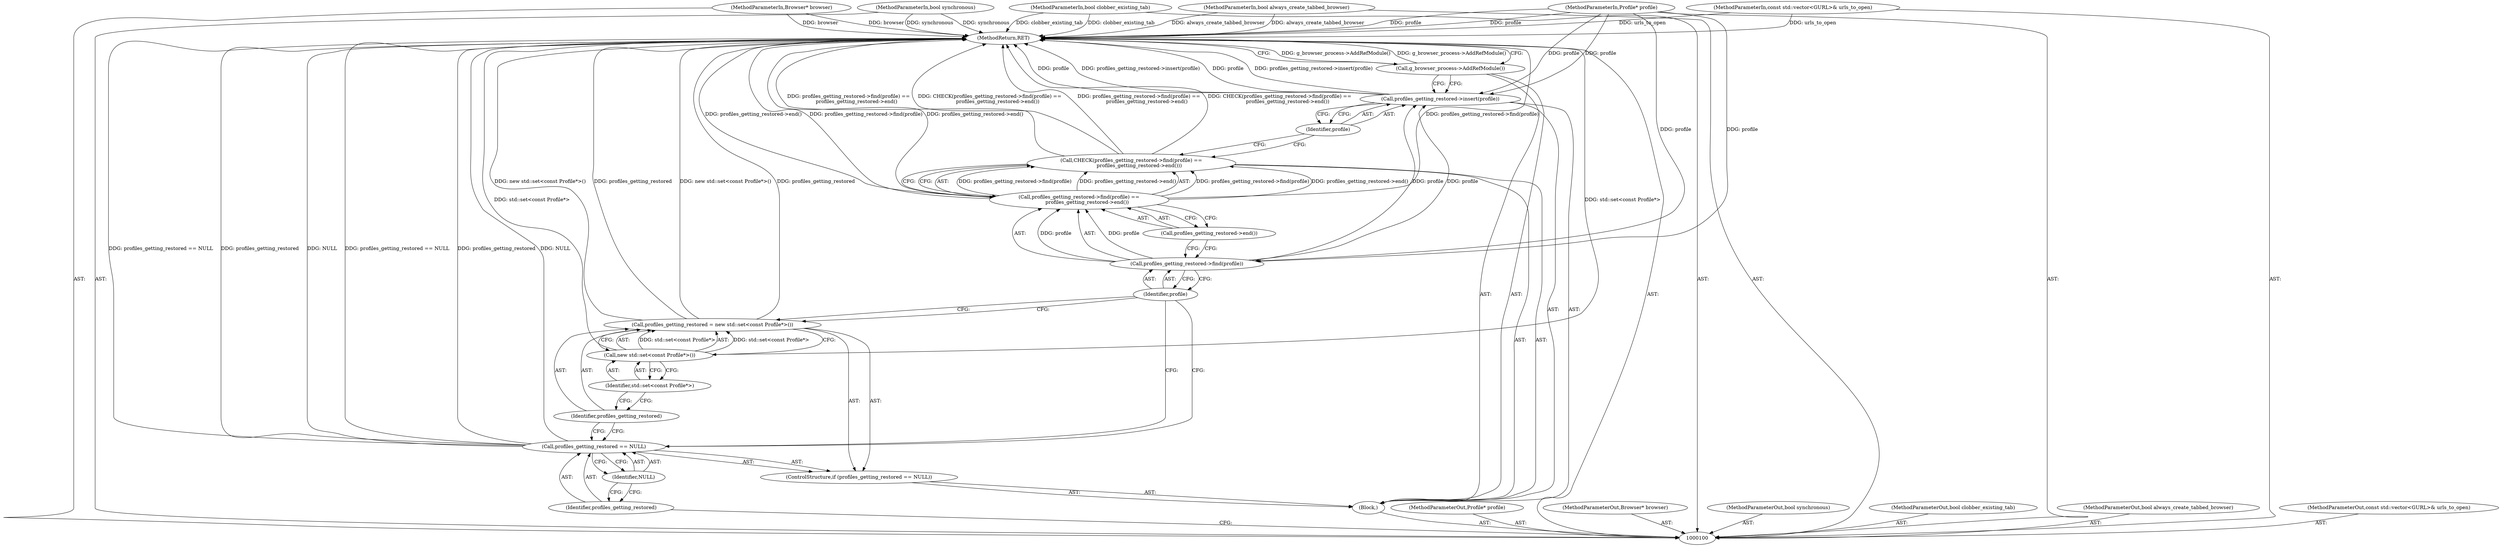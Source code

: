 digraph "1_Chrome_1dab554a7e795dac34313e2f7dbe4325628d12d4_0" {
"1000124" [label="(MethodReturn,RET)"];
"1000101" [label="(MethodParameterIn,Profile* profile)"];
"1000165" [label="(MethodParameterOut,Profile* profile)"];
"1000107" [label="(Block,)"];
"1000111" [label="(Identifier,NULL)"];
"1000108" [label="(ControlStructure,if (profiles_getting_restored == NULL))"];
"1000109" [label="(Call,profiles_getting_restored == NULL)"];
"1000110" [label="(Identifier,profiles_getting_restored)"];
"1000114" [label="(Call,new std::set<const Profile*>())"];
"1000115" [label="(Identifier,std::set<const Profile*>)"];
"1000112" [label="(Call,profiles_getting_restored = new std::set<const Profile*>())"];
"1000113" [label="(Identifier,profiles_getting_restored)"];
"1000117" [label="(Call,profiles_getting_restored->find(profile) ==\n          profiles_getting_restored->end())"];
"1000118" [label="(Call,profiles_getting_restored->find(profile))"];
"1000116" [label="(Call,CHECK(profiles_getting_restored->find(profile) ==\n          profiles_getting_restored->end()))"];
"1000119" [label="(Identifier,profile)"];
"1000120" [label="(Call,profiles_getting_restored->end())"];
"1000102" [label="(MethodParameterIn,Browser* browser)"];
"1000166" [label="(MethodParameterOut,Browser* browser)"];
"1000122" [label="(Identifier,profile)"];
"1000121" [label="(Call,profiles_getting_restored->insert(profile))"];
"1000123" [label="(Call,g_browser_process->AddRefModule())"];
"1000103" [label="(MethodParameterIn,bool synchronous)"];
"1000167" [label="(MethodParameterOut,bool synchronous)"];
"1000104" [label="(MethodParameterIn,bool clobber_existing_tab)"];
"1000168" [label="(MethodParameterOut,bool clobber_existing_tab)"];
"1000105" [label="(MethodParameterIn,bool always_create_tabbed_browser)"];
"1000169" [label="(MethodParameterOut,bool always_create_tabbed_browser)"];
"1000106" [label="(MethodParameterIn,const std::vector<GURL>& urls_to_open)"];
"1000170" [label="(MethodParameterOut,const std::vector<GURL>& urls_to_open)"];
"1000124" -> "1000100"  [label="AST: "];
"1000124" -> "1000123"  [label="CFG: "];
"1000116" -> "1000124"  [label="DDG: profiles_getting_restored->find(profile) ==\n          profiles_getting_restored->end()"];
"1000116" -> "1000124"  [label="DDG: CHECK(profiles_getting_restored->find(profile) ==\n          profiles_getting_restored->end())"];
"1000104" -> "1000124"  [label="DDG: clobber_existing_tab"];
"1000105" -> "1000124"  [label="DDG: always_create_tabbed_browser"];
"1000112" -> "1000124"  [label="DDG: new std::set<const Profile*>()"];
"1000112" -> "1000124"  [label="DDG: profiles_getting_restored"];
"1000123" -> "1000124"  [label="DDG: g_browser_process->AddRefModule()"];
"1000103" -> "1000124"  [label="DDG: synchronous"];
"1000117" -> "1000124"  [label="DDG: profiles_getting_restored->find(profile)"];
"1000117" -> "1000124"  [label="DDG: profiles_getting_restored->end()"];
"1000121" -> "1000124"  [label="DDG: profile"];
"1000121" -> "1000124"  [label="DDG: profiles_getting_restored->insert(profile)"];
"1000114" -> "1000124"  [label="DDG: std::set<const Profile*>"];
"1000102" -> "1000124"  [label="DDG: browser"];
"1000101" -> "1000124"  [label="DDG: profile"];
"1000109" -> "1000124"  [label="DDG: profiles_getting_restored"];
"1000109" -> "1000124"  [label="DDG: NULL"];
"1000109" -> "1000124"  [label="DDG: profiles_getting_restored == NULL"];
"1000106" -> "1000124"  [label="DDG: urls_to_open"];
"1000101" -> "1000100"  [label="AST: "];
"1000101" -> "1000124"  [label="DDG: profile"];
"1000101" -> "1000118"  [label="DDG: profile"];
"1000101" -> "1000121"  [label="DDG: profile"];
"1000165" -> "1000100"  [label="AST: "];
"1000107" -> "1000100"  [label="AST: "];
"1000108" -> "1000107"  [label="AST: "];
"1000116" -> "1000107"  [label="AST: "];
"1000121" -> "1000107"  [label="AST: "];
"1000123" -> "1000107"  [label="AST: "];
"1000111" -> "1000109"  [label="AST: "];
"1000111" -> "1000110"  [label="CFG: "];
"1000109" -> "1000111"  [label="CFG: "];
"1000108" -> "1000107"  [label="AST: "];
"1000109" -> "1000108"  [label="AST: "];
"1000112" -> "1000108"  [label="AST: "];
"1000109" -> "1000108"  [label="AST: "];
"1000109" -> "1000111"  [label="CFG: "];
"1000110" -> "1000109"  [label="AST: "];
"1000111" -> "1000109"  [label="AST: "];
"1000113" -> "1000109"  [label="CFG: "];
"1000119" -> "1000109"  [label="CFG: "];
"1000109" -> "1000124"  [label="DDG: profiles_getting_restored"];
"1000109" -> "1000124"  [label="DDG: NULL"];
"1000109" -> "1000124"  [label="DDG: profiles_getting_restored == NULL"];
"1000110" -> "1000109"  [label="AST: "];
"1000110" -> "1000100"  [label="CFG: "];
"1000111" -> "1000110"  [label="CFG: "];
"1000114" -> "1000112"  [label="AST: "];
"1000114" -> "1000115"  [label="CFG: "];
"1000115" -> "1000114"  [label="AST: "];
"1000112" -> "1000114"  [label="CFG: "];
"1000114" -> "1000124"  [label="DDG: std::set<const Profile*>"];
"1000114" -> "1000112"  [label="DDG: std::set<const Profile*>"];
"1000115" -> "1000114"  [label="AST: "];
"1000115" -> "1000113"  [label="CFG: "];
"1000114" -> "1000115"  [label="CFG: "];
"1000112" -> "1000108"  [label="AST: "];
"1000112" -> "1000114"  [label="CFG: "];
"1000113" -> "1000112"  [label="AST: "];
"1000114" -> "1000112"  [label="AST: "];
"1000119" -> "1000112"  [label="CFG: "];
"1000112" -> "1000124"  [label="DDG: new std::set<const Profile*>()"];
"1000112" -> "1000124"  [label="DDG: profiles_getting_restored"];
"1000114" -> "1000112"  [label="DDG: std::set<const Profile*>"];
"1000113" -> "1000112"  [label="AST: "];
"1000113" -> "1000109"  [label="CFG: "];
"1000115" -> "1000113"  [label="CFG: "];
"1000117" -> "1000116"  [label="AST: "];
"1000117" -> "1000120"  [label="CFG: "];
"1000118" -> "1000117"  [label="AST: "];
"1000120" -> "1000117"  [label="AST: "];
"1000116" -> "1000117"  [label="CFG: "];
"1000117" -> "1000124"  [label="DDG: profiles_getting_restored->find(profile)"];
"1000117" -> "1000124"  [label="DDG: profiles_getting_restored->end()"];
"1000117" -> "1000116"  [label="DDG: profiles_getting_restored->find(profile)"];
"1000117" -> "1000116"  [label="DDG: profiles_getting_restored->end()"];
"1000118" -> "1000117"  [label="DDG: profile"];
"1000118" -> "1000117"  [label="AST: "];
"1000118" -> "1000119"  [label="CFG: "];
"1000119" -> "1000118"  [label="AST: "];
"1000120" -> "1000118"  [label="CFG: "];
"1000118" -> "1000117"  [label="DDG: profile"];
"1000101" -> "1000118"  [label="DDG: profile"];
"1000118" -> "1000121"  [label="DDG: profile"];
"1000116" -> "1000107"  [label="AST: "];
"1000116" -> "1000117"  [label="CFG: "];
"1000117" -> "1000116"  [label="AST: "];
"1000122" -> "1000116"  [label="CFG: "];
"1000116" -> "1000124"  [label="DDG: profiles_getting_restored->find(profile) ==\n          profiles_getting_restored->end()"];
"1000116" -> "1000124"  [label="DDG: CHECK(profiles_getting_restored->find(profile) ==\n          profiles_getting_restored->end())"];
"1000117" -> "1000116"  [label="DDG: profiles_getting_restored->find(profile)"];
"1000117" -> "1000116"  [label="DDG: profiles_getting_restored->end()"];
"1000119" -> "1000118"  [label="AST: "];
"1000119" -> "1000112"  [label="CFG: "];
"1000119" -> "1000109"  [label="CFG: "];
"1000118" -> "1000119"  [label="CFG: "];
"1000120" -> "1000117"  [label="AST: "];
"1000120" -> "1000118"  [label="CFG: "];
"1000117" -> "1000120"  [label="CFG: "];
"1000102" -> "1000100"  [label="AST: "];
"1000102" -> "1000124"  [label="DDG: browser"];
"1000166" -> "1000100"  [label="AST: "];
"1000122" -> "1000121"  [label="AST: "];
"1000122" -> "1000116"  [label="CFG: "];
"1000121" -> "1000122"  [label="CFG: "];
"1000121" -> "1000107"  [label="AST: "];
"1000121" -> "1000122"  [label="CFG: "];
"1000122" -> "1000121"  [label="AST: "];
"1000123" -> "1000121"  [label="CFG: "];
"1000121" -> "1000124"  [label="DDG: profile"];
"1000121" -> "1000124"  [label="DDG: profiles_getting_restored->insert(profile)"];
"1000118" -> "1000121"  [label="DDG: profile"];
"1000101" -> "1000121"  [label="DDG: profile"];
"1000123" -> "1000107"  [label="AST: "];
"1000123" -> "1000121"  [label="CFG: "];
"1000124" -> "1000123"  [label="CFG: "];
"1000123" -> "1000124"  [label="DDG: g_browser_process->AddRefModule()"];
"1000103" -> "1000100"  [label="AST: "];
"1000103" -> "1000124"  [label="DDG: synchronous"];
"1000167" -> "1000100"  [label="AST: "];
"1000104" -> "1000100"  [label="AST: "];
"1000104" -> "1000124"  [label="DDG: clobber_existing_tab"];
"1000168" -> "1000100"  [label="AST: "];
"1000105" -> "1000100"  [label="AST: "];
"1000105" -> "1000124"  [label="DDG: always_create_tabbed_browser"];
"1000169" -> "1000100"  [label="AST: "];
"1000106" -> "1000100"  [label="AST: "];
"1000106" -> "1000124"  [label="DDG: urls_to_open"];
"1000170" -> "1000100"  [label="AST: "];
}

